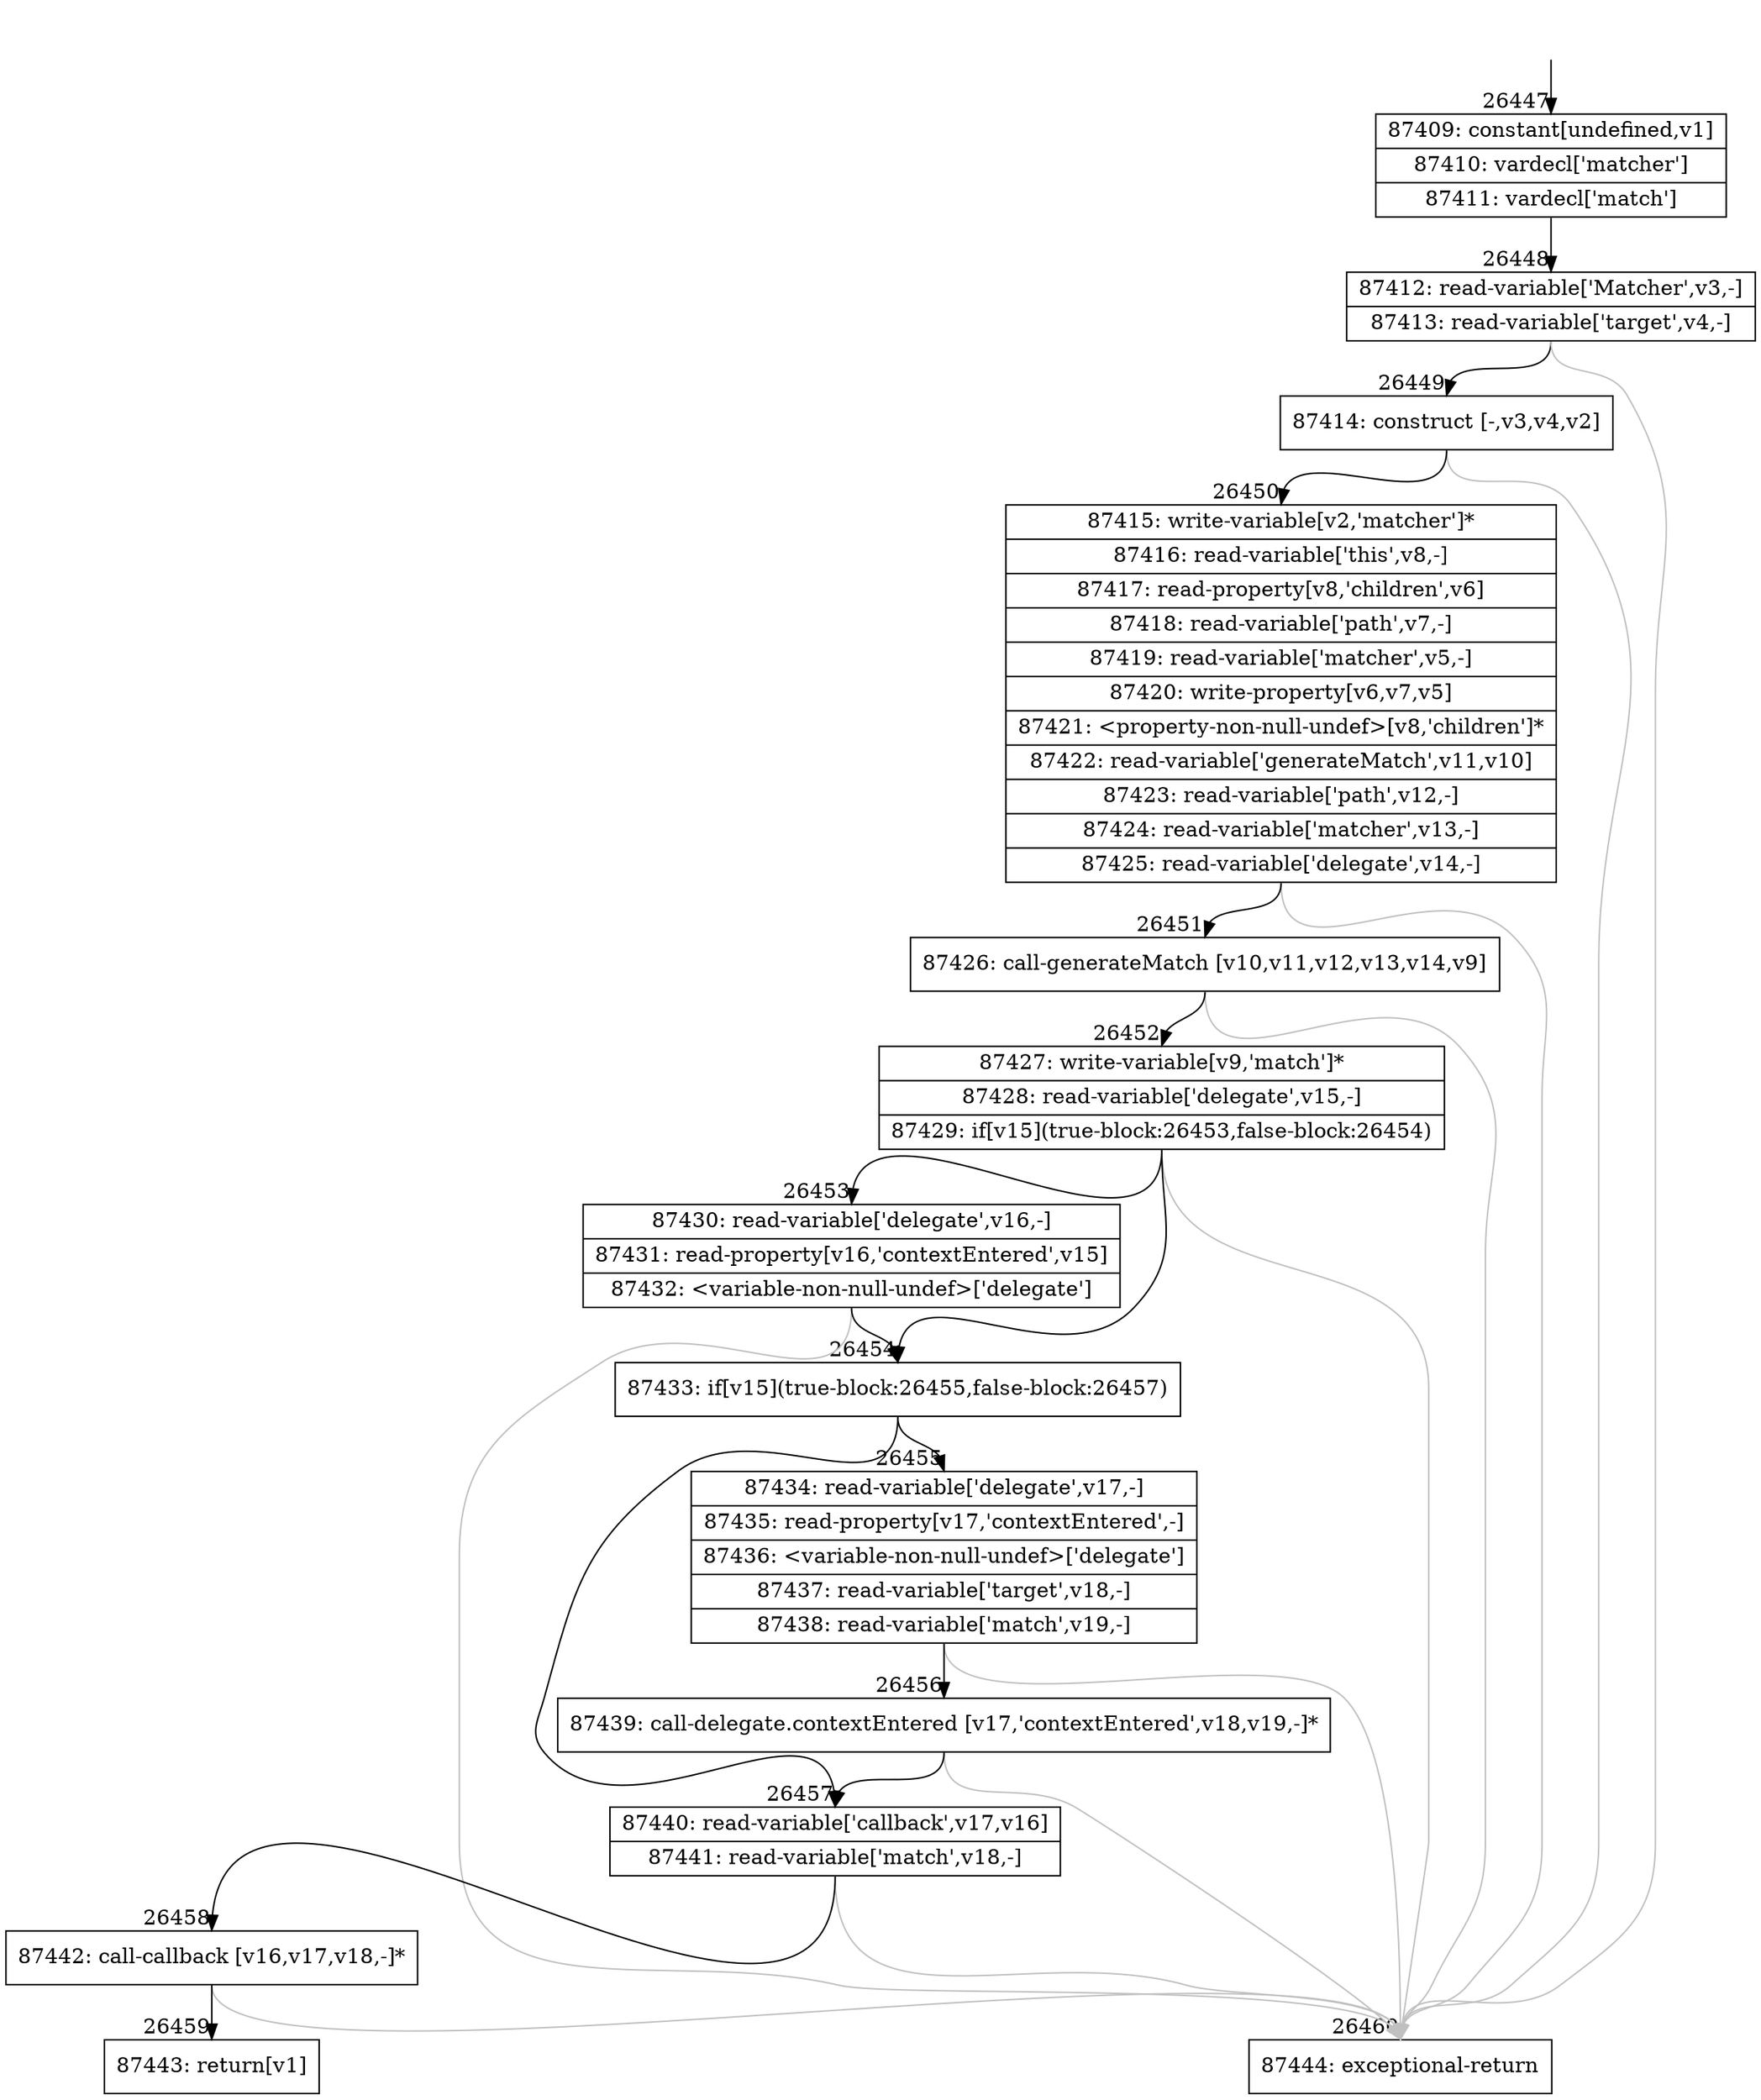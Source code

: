 digraph {
rankdir="TD"
BB_entry2313[shape=none,label=""];
BB_entry2313 -> BB26447 [tailport=s, headport=n, headlabel="    26447"]
BB26447 [shape=record label="{87409: constant[undefined,v1]|87410: vardecl['matcher']|87411: vardecl['match']}" ] 
BB26447 -> BB26448 [tailport=s, headport=n, headlabel="      26448"]
BB26448 [shape=record label="{87412: read-variable['Matcher',v3,-]|87413: read-variable['target',v4,-]}" ] 
BB26448 -> BB26449 [tailport=s, headport=n, headlabel="      26449"]
BB26448 -> BB26460 [tailport=s, headport=n, color=gray, headlabel="      26460"]
BB26449 [shape=record label="{87414: construct [-,v3,v4,v2]}" ] 
BB26449 -> BB26450 [tailport=s, headport=n, headlabel="      26450"]
BB26449 -> BB26460 [tailport=s, headport=n, color=gray]
BB26450 [shape=record label="{87415: write-variable[v2,'matcher']*|87416: read-variable['this',v8,-]|87417: read-property[v8,'children',v6]|87418: read-variable['path',v7,-]|87419: read-variable['matcher',v5,-]|87420: write-property[v6,v7,v5]|87421: \<property-non-null-undef\>[v8,'children']*|87422: read-variable['generateMatch',v11,v10]|87423: read-variable['path',v12,-]|87424: read-variable['matcher',v13,-]|87425: read-variable['delegate',v14,-]}" ] 
BB26450 -> BB26451 [tailport=s, headport=n, headlabel="      26451"]
BB26450 -> BB26460 [tailport=s, headport=n, color=gray]
BB26451 [shape=record label="{87426: call-generateMatch [v10,v11,v12,v13,v14,v9]}" ] 
BB26451 -> BB26452 [tailport=s, headport=n, headlabel="      26452"]
BB26451 -> BB26460 [tailport=s, headport=n, color=gray]
BB26452 [shape=record label="{87427: write-variable[v9,'match']*|87428: read-variable['delegate',v15,-]|87429: if[v15](true-block:26453,false-block:26454)}" ] 
BB26452 -> BB26454 [tailport=s, headport=n, headlabel="      26454"]
BB26452 -> BB26453 [tailport=s, headport=n, headlabel="      26453"]
BB26452 -> BB26460 [tailport=s, headport=n, color=gray]
BB26453 [shape=record label="{87430: read-variable['delegate',v16,-]|87431: read-property[v16,'contextEntered',v15]|87432: \<variable-non-null-undef\>['delegate']}" ] 
BB26453 -> BB26454 [tailport=s, headport=n]
BB26453 -> BB26460 [tailport=s, headport=n, color=gray]
BB26454 [shape=record label="{87433: if[v15](true-block:26455,false-block:26457)}" ] 
BB26454 -> BB26455 [tailport=s, headport=n, headlabel="      26455"]
BB26454 -> BB26457 [tailport=s, headport=n, headlabel="      26457"]
BB26455 [shape=record label="{87434: read-variable['delegate',v17,-]|87435: read-property[v17,'contextEntered',-]|87436: \<variable-non-null-undef\>['delegate']|87437: read-variable['target',v18,-]|87438: read-variable['match',v19,-]}" ] 
BB26455 -> BB26456 [tailport=s, headport=n, headlabel="      26456"]
BB26455 -> BB26460 [tailport=s, headport=n, color=gray]
BB26456 [shape=record label="{87439: call-delegate.contextEntered [v17,'contextEntered',v18,v19,-]*}" ] 
BB26456 -> BB26457 [tailport=s, headport=n]
BB26456 -> BB26460 [tailport=s, headport=n, color=gray]
BB26457 [shape=record label="{87440: read-variable['callback',v17,v16]|87441: read-variable['match',v18,-]}" ] 
BB26457 -> BB26458 [tailport=s, headport=n, headlabel="      26458"]
BB26457 -> BB26460 [tailport=s, headport=n, color=gray]
BB26458 [shape=record label="{87442: call-callback [v16,v17,v18,-]*}" ] 
BB26458 -> BB26459 [tailport=s, headport=n, headlabel="      26459"]
BB26458 -> BB26460 [tailport=s, headport=n, color=gray]
BB26459 [shape=record label="{87443: return[v1]}" ] 
BB26460 [shape=record label="{87444: exceptional-return}" ] 
//#$~ 48080
}
